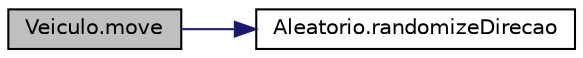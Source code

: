 digraph "Veiculo.move"
{
  edge [fontname="Helvetica",fontsize="10",labelfontname="Helvetica",labelfontsize="10"];
  node [fontname="Helvetica",fontsize="10",shape=record];
  rankdir="LR";
  Node19 [label="Veiculo.move",height=0.2,width=0.4,color="black", fillcolor="grey75", style="filled", fontcolor="black"];
  Node19 -> Node20 [color="midnightblue",fontsize="10",style="solid"];
  Node20 [label="Aleatorio.randomizeDirecao",height=0.2,width=0.4,color="black", fillcolor="white", style="filled",URL="$class_aleatorio.html#ae502842e6db3781764f96455e8ae943d",tooltip="volta um número aleatório entre 1 e 4 "];
}
